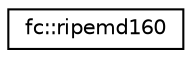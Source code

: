 digraph "Graphical Class Hierarchy"
{
  edge [fontname="Helvetica",fontsize="10",labelfontname="Helvetica",labelfontsize="10"];
  node [fontname="Helvetica",fontsize="10",shape=record];
  rankdir="LR";
  Node0 [label="fc::ripemd160",height=0.2,width=0.4,color="black", fillcolor="white", style="filled",URL="$classfc_1_1ripemd160.html"];
}
